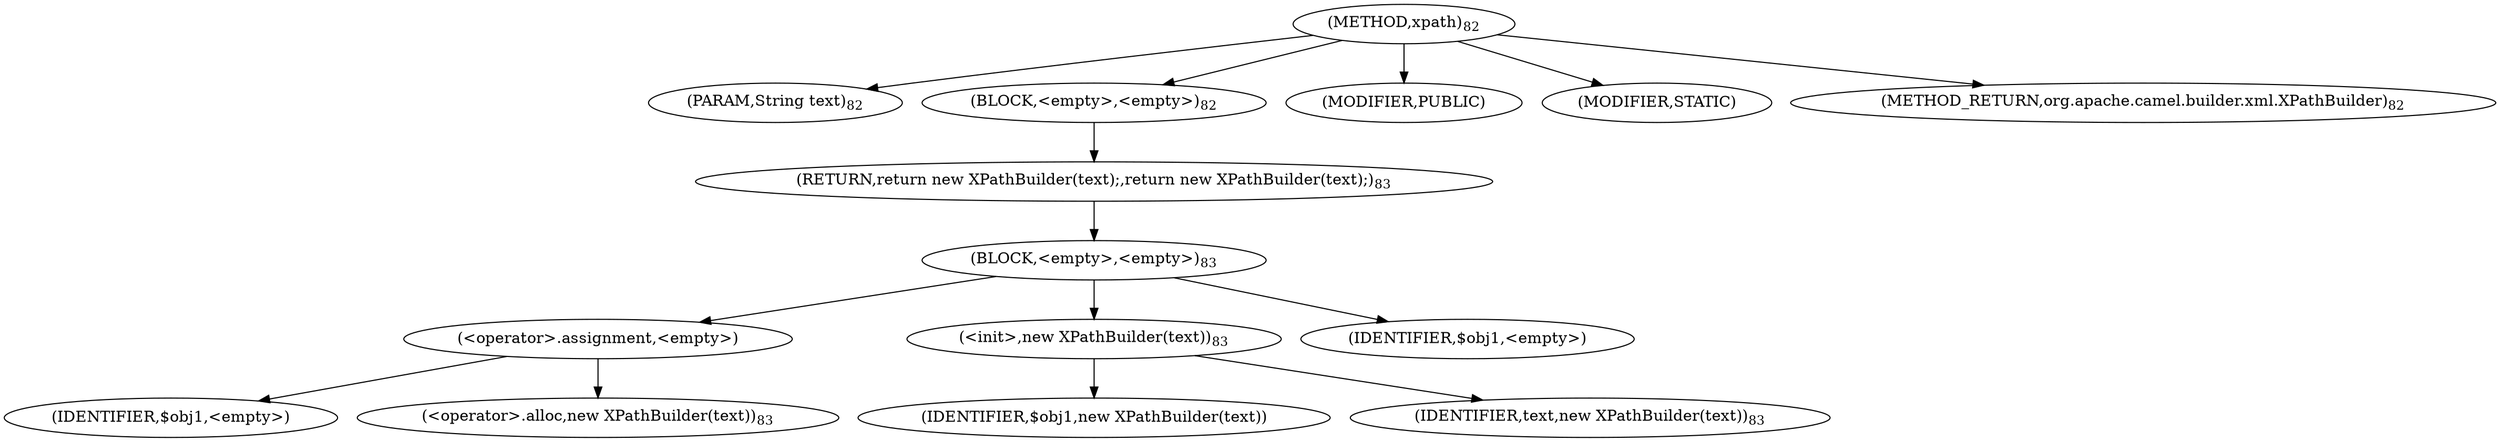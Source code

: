 digraph "xpath" {  
"198" [label = <(METHOD,xpath)<SUB>82</SUB>> ]
"199" [label = <(PARAM,String text)<SUB>82</SUB>> ]
"200" [label = <(BLOCK,&lt;empty&gt;,&lt;empty&gt;)<SUB>82</SUB>> ]
"201" [label = <(RETURN,return new XPathBuilder(text);,return new XPathBuilder(text);)<SUB>83</SUB>> ]
"202" [label = <(BLOCK,&lt;empty&gt;,&lt;empty&gt;)<SUB>83</SUB>> ]
"203" [label = <(&lt;operator&gt;.assignment,&lt;empty&gt;)> ]
"204" [label = <(IDENTIFIER,$obj1,&lt;empty&gt;)> ]
"205" [label = <(&lt;operator&gt;.alloc,new XPathBuilder(text))<SUB>83</SUB>> ]
"206" [label = <(&lt;init&gt;,new XPathBuilder(text))<SUB>83</SUB>> ]
"207" [label = <(IDENTIFIER,$obj1,new XPathBuilder(text))> ]
"208" [label = <(IDENTIFIER,text,new XPathBuilder(text))<SUB>83</SUB>> ]
"209" [label = <(IDENTIFIER,$obj1,&lt;empty&gt;)> ]
"210" [label = <(MODIFIER,PUBLIC)> ]
"211" [label = <(MODIFIER,STATIC)> ]
"212" [label = <(METHOD_RETURN,org.apache.camel.builder.xml.XPathBuilder)<SUB>82</SUB>> ]
  "198" -> "199" 
  "198" -> "200" 
  "198" -> "210" 
  "198" -> "211" 
  "198" -> "212" 
  "200" -> "201" 
  "201" -> "202" 
  "202" -> "203" 
  "202" -> "206" 
  "202" -> "209" 
  "203" -> "204" 
  "203" -> "205" 
  "206" -> "207" 
  "206" -> "208" 
}
